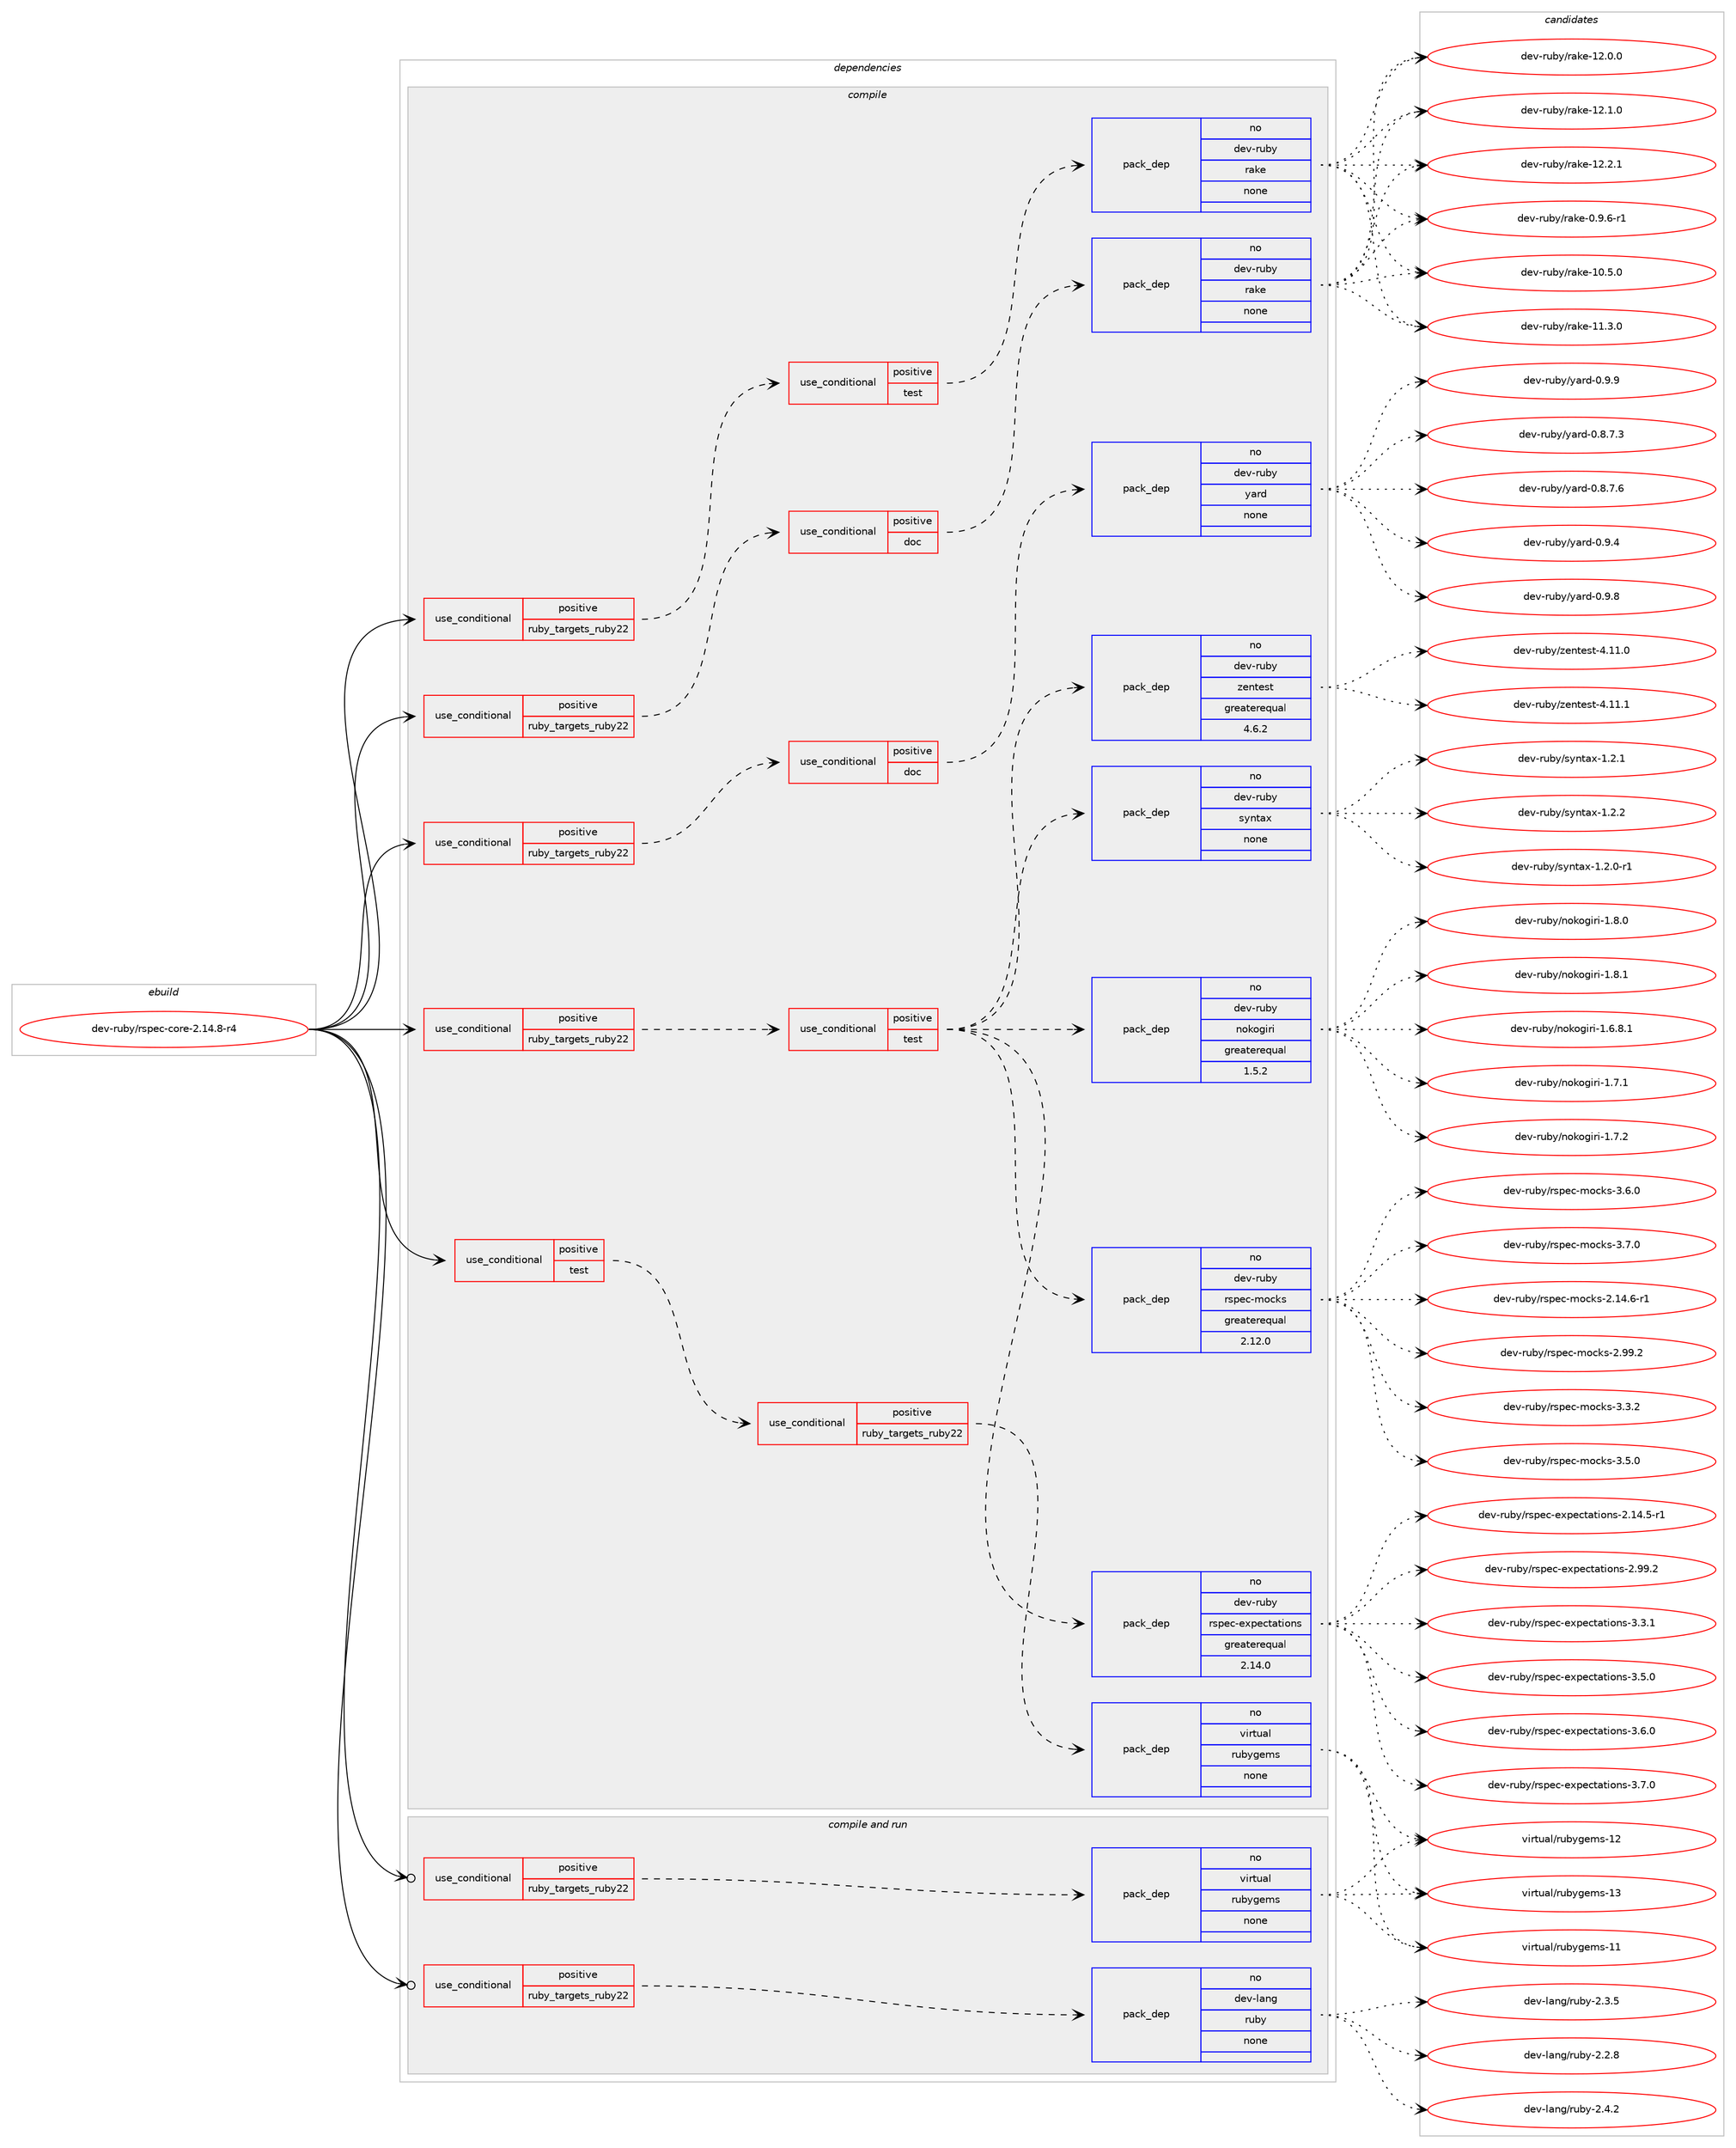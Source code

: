 digraph prolog {

# *************
# Graph options
# *************

newrank=true;
concentrate=true;
compound=true;
graph [rankdir=LR,fontname=Helvetica,fontsize=10,ranksep=1.5];#, ranksep=2.5, nodesep=0.2];
edge  [arrowhead=vee];
node  [fontname=Helvetica,fontsize=10];

# **********
# The ebuild
# **********

subgraph cluster_leftcol {
color=gray;
rank=same;
label=<<i>ebuild</i>>;
id [label="dev-ruby/rspec-core-2.14.8-r4", color=red, width=4, href="../dev-ruby/rspec-core-2.14.8-r4.svg"];
}

# ****************
# The dependencies
# ****************

subgraph cluster_midcol {
color=gray;
label=<<i>dependencies</i>>;
subgraph cluster_compile {
fillcolor="#eeeeee";
style=filled;
label=<<i>compile</i>>;
subgraph cond69588 {
dependency263534 [label=<<TABLE BORDER="0" CELLBORDER="1" CELLSPACING="0" CELLPADDING="4"><TR><TD ROWSPAN="3" CELLPADDING="10">use_conditional</TD></TR><TR><TD>positive</TD></TR><TR><TD>ruby_targets_ruby22</TD></TR></TABLE>>, shape=none, color=red];
subgraph cond69589 {
dependency263535 [label=<<TABLE BORDER="0" CELLBORDER="1" CELLSPACING="0" CELLPADDING="4"><TR><TD ROWSPAN="3" CELLPADDING="10">use_conditional</TD></TR><TR><TD>positive</TD></TR><TR><TD>doc</TD></TR></TABLE>>, shape=none, color=red];
subgraph pack189832 {
dependency263536 [label=<<TABLE BORDER="0" CELLBORDER="1" CELLSPACING="0" CELLPADDING="4" WIDTH="220"><TR><TD ROWSPAN="6" CELLPADDING="30">pack_dep</TD></TR><TR><TD WIDTH="110">no</TD></TR><TR><TD>dev-ruby</TD></TR><TR><TD>rake</TD></TR><TR><TD>none</TD></TR><TR><TD></TD></TR></TABLE>>, shape=none, color=blue];
}
dependency263535:e -> dependency263536:w [weight=20,style="dashed",arrowhead="vee"];
}
dependency263534:e -> dependency263535:w [weight=20,style="dashed",arrowhead="vee"];
}
id:e -> dependency263534:w [weight=20,style="solid",arrowhead="vee"];
subgraph cond69590 {
dependency263537 [label=<<TABLE BORDER="0" CELLBORDER="1" CELLSPACING="0" CELLPADDING="4"><TR><TD ROWSPAN="3" CELLPADDING="10">use_conditional</TD></TR><TR><TD>positive</TD></TR><TR><TD>ruby_targets_ruby22</TD></TR></TABLE>>, shape=none, color=red];
subgraph cond69591 {
dependency263538 [label=<<TABLE BORDER="0" CELLBORDER="1" CELLSPACING="0" CELLPADDING="4"><TR><TD ROWSPAN="3" CELLPADDING="10">use_conditional</TD></TR><TR><TD>positive</TD></TR><TR><TD>doc</TD></TR></TABLE>>, shape=none, color=red];
subgraph pack189833 {
dependency263539 [label=<<TABLE BORDER="0" CELLBORDER="1" CELLSPACING="0" CELLPADDING="4" WIDTH="220"><TR><TD ROWSPAN="6" CELLPADDING="30">pack_dep</TD></TR><TR><TD WIDTH="110">no</TD></TR><TR><TD>dev-ruby</TD></TR><TR><TD>yard</TD></TR><TR><TD>none</TD></TR><TR><TD></TD></TR></TABLE>>, shape=none, color=blue];
}
dependency263538:e -> dependency263539:w [weight=20,style="dashed",arrowhead="vee"];
}
dependency263537:e -> dependency263538:w [weight=20,style="dashed",arrowhead="vee"];
}
id:e -> dependency263537:w [weight=20,style="solid",arrowhead="vee"];
subgraph cond69592 {
dependency263540 [label=<<TABLE BORDER="0" CELLBORDER="1" CELLSPACING="0" CELLPADDING="4"><TR><TD ROWSPAN="3" CELLPADDING="10">use_conditional</TD></TR><TR><TD>positive</TD></TR><TR><TD>ruby_targets_ruby22</TD></TR></TABLE>>, shape=none, color=red];
subgraph cond69593 {
dependency263541 [label=<<TABLE BORDER="0" CELLBORDER="1" CELLSPACING="0" CELLPADDING="4"><TR><TD ROWSPAN="3" CELLPADDING="10">use_conditional</TD></TR><TR><TD>positive</TD></TR><TR><TD>test</TD></TR></TABLE>>, shape=none, color=red];
subgraph pack189834 {
dependency263542 [label=<<TABLE BORDER="0" CELLBORDER="1" CELLSPACING="0" CELLPADDING="4" WIDTH="220"><TR><TD ROWSPAN="6" CELLPADDING="30">pack_dep</TD></TR><TR><TD WIDTH="110">no</TD></TR><TR><TD>dev-ruby</TD></TR><TR><TD>nokogiri</TD></TR><TR><TD>greaterequal</TD></TR><TR><TD>1.5.2</TD></TR></TABLE>>, shape=none, color=blue];
}
dependency263541:e -> dependency263542:w [weight=20,style="dashed",arrowhead="vee"];
subgraph pack189835 {
dependency263543 [label=<<TABLE BORDER="0" CELLBORDER="1" CELLSPACING="0" CELLPADDING="4" WIDTH="220"><TR><TD ROWSPAN="6" CELLPADDING="30">pack_dep</TD></TR><TR><TD WIDTH="110">no</TD></TR><TR><TD>dev-ruby</TD></TR><TR><TD>syntax</TD></TR><TR><TD>none</TD></TR><TR><TD></TD></TR></TABLE>>, shape=none, color=blue];
}
dependency263541:e -> dependency263543:w [weight=20,style="dashed",arrowhead="vee"];
subgraph pack189836 {
dependency263544 [label=<<TABLE BORDER="0" CELLBORDER="1" CELLSPACING="0" CELLPADDING="4" WIDTH="220"><TR><TD ROWSPAN="6" CELLPADDING="30">pack_dep</TD></TR><TR><TD WIDTH="110">no</TD></TR><TR><TD>dev-ruby</TD></TR><TR><TD>zentest</TD></TR><TR><TD>greaterequal</TD></TR><TR><TD>4.6.2</TD></TR></TABLE>>, shape=none, color=blue];
}
dependency263541:e -> dependency263544:w [weight=20,style="dashed",arrowhead="vee"];
subgraph pack189837 {
dependency263545 [label=<<TABLE BORDER="0" CELLBORDER="1" CELLSPACING="0" CELLPADDING="4" WIDTH="220"><TR><TD ROWSPAN="6" CELLPADDING="30">pack_dep</TD></TR><TR><TD WIDTH="110">no</TD></TR><TR><TD>dev-ruby</TD></TR><TR><TD>rspec-expectations</TD></TR><TR><TD>greaterequal</TD></TR><TR><TD>2.14.0</TD></TR></TABLE>>, shape=none, color=blue];
}
dependency263541:e -> dependency263545:w [weight=20,style="dashed",arrowhead="vee"];
subgraph pack189838 {
dependency263546 [label=<<TABLE BORDER="0" CELLBORDER="1" CELLSPACING="0" CELLPADDING="4" WIDTH="220"><TR><TD ROWSPAN="6" CELLPADDING="30">pack_dep</TD></TR><TR><TD WIDTH="110">no</TD></TR><TR><TD>dev-ruby</TD></TR><TR><TD>rspec-mocks</TD></TR><TR><TD>greaterequal</TD></TR><TR><TD>2.12.0</TD></TR></TABLE>>, shape=none, color=blue];
}
dependency263541:e -> dependency263546:w [weight=20,style="dashed",arrowhead="vee"];
}
dependency263540:e -> dependency263541:w [weight=20,style="dashed",arrowhead="vee"];
}
id:e -> dependency263540:w [weight=20,style="solid",arrowhead="vee"];
subgraph cond69594 {
dependency263547 [label=<<TABLE BORDER="0" CELLBORDER="1" CELLSPACING="0" CELLPADDING="4"><TR><TD ROWSPAN="3" CELLPADDING="10">use_conditional</TD></TR><TR><TD>positive</TD></TR><TR><TD>ruby_targets_ruby22</TD></TR></TABLE>>, shape=none, color=red];
subgraph cond69595 {
dependency263548 [label=<<TABLE BORDER="0" CELLBORDER="1" CELLSPACING="0" CELLPADDING="4"><TR><TD ROWSPAN="3" CELLPADDING="10">use_conditional</TD></TR><TR><TD>positive</TD></TR><TR><TD>test</TD></TR></TABLE>>, shape=none, color=red];
subgraph pack189839 {
dependency263549 [label=<<TABLE BORDER="0" CELLBORDER="1" CELLSPACING="0" CELLPADDING="4" WIDTH="220"><TR><TD ROWSPAN="6" CELLPADDING="30">pack_dep</TD></TR><TR><TD WIDTH="110">no</TD></TR><TR><TD>dev-ruby</TD></TR><TR><TD>rake</TD></TR><TR><TD>none</TD></TR><TR><TD></TD></TR></TABLE>>, shape=none, color=blue];
}
dependency263548:e -> dependency263549:w [weight=20,style="dashed",arrowhead="vee"];
}
dependency263547:e -> dependency263548:w [weight=20,style="dashed",arrowhead="vee"];
}
id:e -> dependency263547:w [weight=20,style="solid",arrowhead="vee"];
subgraph cond69596 {
dependency263550 [label=<<TABLE BORDER="0" CELLBORDER="1" CELLSPACING="0" CELLPADDING="4"><TR><TD ROWSPAN="3" CELLPADDING="10">use_conditional</TD></TR><TR><TD>positive</TD></TR><TR><TD>test</TD></TR></TABLE>>, shape=none, color=red];
subgraph cond69597 {
dependency263551 [label=<<TABLE BORDER="0" CELLBORDER="1" CELLSPACING="0" CELLPADDING="4"><TR><TD ROWSPAN="3" CELLPADDING="10">use_conditional</TD></TR><TR><TD>positive</TD></TR><TR><TD>ruby_targets_ruby22</TD></TR></TABLE>>, shape=none, color=red];
subgraph pack189840 {
dependency263552 [label=<<TABLE BORDER="0" CELLBORDER="1" CELLSPACING="0" CELLPADDING="4" WIDTH="220"><TR><TD ROWSPAN="6" CELLPADDING="30">pack_dep</TD></TR><TR><TD WIDTH="110">no</TD></TR><TR><TD>virtual</TD></TR><TR><TD>rubygems</TD></TR><TR><TD>none</TD></TR><TR><TD></TD></TR></TABLE>>, shape=none, color=blue];
}
dependency263551:e -> dependency263552:w [weight=20,style="dashed",arrowhead="vee"];
}
dependency263550:e -> dependency263551:w [weight=20,style="dashed",arrowhead="vee"];
}
id:e -> dependency263550:w [weight=20,style="solid",arrowhead="vee"];
}
subgraph cluster_compileandrun {
fillcolor="#eeeeee";
style=filled;
label=<<i>compile and run</i>>;
subgraph cond69598 {
dependency263553 [label=<<TABLE BORDER="0" CELLBORDER="1" CELLSPACING="0" CELLPADDING="4"><TR><TD ROWSPAN="3" CELLPADDING="10">use_conditional</TD></TR><TR><TD>positive</TD></TR><TR><TD>ruby_targets_ruby22</TD></TR></TABLE>>, shape=none, color=red];
subgraph pack189841 {
dependency263554 [label=<<TABLE BORDER="0" CELLBORDER="1" CELLSPACING="0" CELLPADDING="4" WIDTH="220"><TR><TD ROWSPAN="6" CELLPADDING="30">pack_dep</TD></TR><TR><TD WIDTH="110">no</TD></TR><TR><TD>dev-lang</TD></TR><TR><TD>ruby</TD></TR><TR><TD>none</TD></TR><TR><TD></TD></TR></TABLE>>, shape=none, color=blue];
}
dependency263553:e -> dependency263554:w [weight=20,style="dashed",arrowhead="vee"];
}
id:e -> dependency263553:w [weight=20,style="solid",arrowhead="odotvee"];
subgraph cond69599 {
dependency263555 [label=<<TABLE BORDER="0" CELLBORDER="1" CELLSPACING="0" CELLPADDING="4"><TR><TD ROWSPAN="3" CELLPADDING="10">use_conditional</TD></TR><TR><TD>positive</TD></TR><TR><TD>ruby_targets_ruby22</TD></TR></TABLE>>, shape=none, color=red];
subgraph pack189842 {
dependency263556 [label=<<TABLE BORDER="0" CELLBORDER="1" CELLSPACING="0" CELLPADDING="4" WIDTH="220"><TR><TD ROWSPAN="6" CELLPADDING="30">pack_dep</TD></TR><TR><TD WIDTH="110">no</TD></TR><TR><TD>virtual</TD></TR><TR><TD>rubygems</TD></TR><TR><TD>none</TD></TR><TR><TD></TD></TR></TABLE>>, shape=none, color=blue];
}
dependency263555:e -> dependency263556:w [weight=20,style="dashed",arrowhead="vee"];
}
id:e -> dependency263555:w [weight=20,style="solid",arrowhead="odotvee"];
}
subgraph cluster_run {
fillcolor="#eeeeee";
style=filled;
label=<<i>run</i>>;
}
}

# **************
# The candidates
# **************

subgraph cluster_choices {
rank=same;
color=gray;
label=<<i>candidates</i>>;

subgraph choice189832 {
color=black;
nodesep=1;
choice100101118451141179812147114971071014548465746544511449 [label="dev-ruby/rake-0.9.6-r1", color=red, width=4,href="../dev-ruby/rake-0.9.6-r1.svg"];
choice1001011184511411798121471149710710145494846534648 [label="dev-ruby/rake-10.5.0", color=red, width=4,href="../dev-ruby/rake-10.5.0.svg"];
choice1001011184511411798121471149710710145494946514648 [label="dev-ruby/rake-11.3.0", color=red, width=4,href="../dev-ruby/rake-11.3.0.svg"];
choice1001011184511411798121471149710710145495046484648 [label="dev-ruby/rake-12.0.0", color=red, width=4,href="../dev-ruby/rake-12.0.0.svg"];
choice1001011184511411798121471149710710145495046494648 [label="dev-ruby/rake-12.1.0", color=red, width=4,href="../dev-ruby/rake-12.1.0.svg"];
choice1001011184511411798121471149710710145495046504649 [label="dev-ruby/rake-12.2.1", color=red, width=4,href="../dev-ruby/rake-12.2.1.svg"];
dependency263536:e -> choice100101118451141179812147114971071014548465746544511449:w [style=dotted,weight="100"];
dependency263536:e -> choice1001011184511411798121471149710710145494846534648:w [style=dotted,weight="100"];
dependency263536:e -> choice1001011184511411798121471149710710145494946514648:w [style=dotted,weight="100"];
dependency263536:e -> choice1001011184511411798121471149710710145495046484648:w [style=dotted,weight="100"];
dependency263536:e -> choice1001011184511411798121471149710710145495046494648:w [style=dotted,weight="100"];
dependency263536:e -> choice1001011184511411798121471149710710145495046504649:w [style=dotted,weight="100"];
}
subgraph choice189833 {
color=black;
nodesep=1;
choice100101118451141179812147121971141004548465646554651 [label="dev-ruby/yard-0.8.7.3", color=red, width=4,href="../dev-ruby/yard-0.8.7.3.svg"];
choice100101118451141179812147121971141004548465646554654 [label="dev-ruby/yard-0.8.7.6", color=red, width=4,href="../dev-ruby/yard-0.8.7.6.svg"];
choice10010111845114117981214712197114100454846574652 [label="dev-ruby/yard-0.9.4", color=red, width=4,href="../dev-ruby/yard-0.9.4.svg"];
choice10010111845114117981214712197114100454846574656 [label="dev-ruby/yard-0.9.8", color=red, width=4,href="../dev-ruby/yard-0.9.8.svg"];
choice10010111845114117981214712197114100454846574657 [label="dev-ruby/yard-0.9.9", color=red, width=4,href="../dev-ruby/yard-0.9.9.svg"];
dependency263539:e -> choice100101118451141179812147121971141004548465646554651:w [style=dotted,weight="100"];
dependency263539:e -> choice100101118451141179812147121971141004548465646554654:w [style=dotted,weight="100"];
dependency263539:e -> choice10010111845114117981214712197114100454846574652:w [style=dotted,weight="100"];
dependency263539:e -> choice10010111845114117981214712197114100454846574656:w [style=dotted,weight="100"];
dependency263539:e -> choice10010111845114117981214712197114100454846574657:w [style=dotted,weight="100"];
}
subgraph choice189834 {
color=black;
nodesep=1;
choice1001011184511411798121471101111071111031051141054549465446564649 [label="dev-ruby/nokogiri-1.6.8.1", color=red, width=4,href="../dev-ruby/nokogiri-1.6.8.1.svg"];
choice100101118451141179812147110111107111103105114105454946554649 [label="dev-ruby/nokogiri-1.7.1", color=red, width=4,href="../dev-ruby/nokogiri-1.7.1.svg"];
choice100101118451141179812147110111107111103105114105454946554650 [label="dev-ruby/nokogiri-1.7.2", color=red, width=4,href="../dev-ruby/nokogiri-1.7.2.svg"];
choice100101118451141179812147110111107111103105114105454946564648 [label="dev-ruby/nokogiri-1.8.0", color=red, width=4,href="../dev-ruby/nokogiri-1.8.0.svg"];
choice100101118451141179812147110111107111103105114105454946564649 [label="dev-ruby/nokogiri-1.8.1", color=red, width=4,href="../dev-ruby/nokogiri-1.8.1.svg"];
dependency263542:e -> choice1001011184511411798121471101111071111031051141054549465446564649:w [style=dotted,weight="100"];
dependency263542:e -> choice100101118451141179812147110111107111103105114105454946554649:w [style=dotted,weight="100"];
dependency263542:e -> choice100101118451141179812147110111107111103105114105454946554650:w [style=dotted,weight="100"];
dependency263542:e -> choice100101118451141179812147110111107111103105114105454946564648:w [style=dotted,weight="100"];
dependency263542:e -> choice100101118451141179812147110111107111103105114105454946564649:w [style=dotted,weight="100"];
}
subgraph choice189835 {
color=black;
nodesep=1;
choice100101118451141179812147115121110116971204549465046484511449 [label="dev-ruby/syntax-1.2.0-r1", color=red, width=4,href="../dev-ruby/syntax-1.2.0-r1.svg"];
choice10010111845114117981214711512111011697120454946504649 [label="dev-ruby/syntax-1.2.1", color=red, width=4,href="../dev-ruby/syntax-1.2.1.svg"];
choice10010111845114117981214711512111011697120454946504650 [label="dev-ruby/syntax-1.2.2", color=red, width=4,href="../dev-ruby/syntax-1.2.2.svg"];
dependency263543:e -> choice100101118451141179812147115121110116971204549465046484511449:w [style=dotted,weight="100"];
dependency263543:e -> choice10010111845114117981214711512111011697120454946504649:w [style=dotted,weight="100"];
dependency263543:e -> choice10010111845114117981214711512111011697120454946504650:w [style=dotted,weight="100"];
}
subgraph choice189836 {
color=black;
nodesep=1;
choice10010111845114117981214712210111011610111511645524649494648 [label="dev-ruby/zentest-4.11.0", color=red, width=4,href="../dev-ruby/zentest-4.11.0.svg"];
choice10010111845114117981214712210111011610111511645524649494649 [label="dev-ruby/zentest-4.11.1", color=red, width=4,href="../dev-ruby/zentest-4.11.1.svg"];
dependency263544:e -> choice10010111845114117981214712210111011610111511645524649494648:w [style=dotted,weight="100"];
dependency263544:e -> choice10010111845114117981214712210111011610111511645524649494649:w [style=dotted,weight="100"];
}
subgraph choice189837 {
color=black;
nodesep=1;
choice10010111845114117981214711411511210199451011201121019911697116105111110115455046495246534511449 [label="dev-ruby/rspec-expectations-2.14.5-r1", color=red, width=4,href="../dev-ruby/rspec-expectations-2.14.5-r1.svg"];
choice1001011184511411798121471141151121019945101120112101991169711610511111011545504657574650 [label="dev-ruby/rspec-expectations-2.99.2", color=red, width=4,href="../dev-ruby/rspec-expectations-2.99.2.svg"];
choice10010111845114117981214711411511210199451011201121019911697116105111110115455146514649 [label="dev-ruby/rspec-expectations-3.3.1", color=red, width=4,href="../dev-ruby/rspec-expectations-3.3.1.svg"];
choice10010111845114117981214711411511210199451011201121019911697116105111110115455146534648 [label="dev-ruby/rspec-expectations-3.5.0", color=red, width=4,href="../dev-ruby/rspec-expectations-3.5.0.svg"];
choice10010111845114117981214711411511210199451011201121019911697116105111110115455146544648 [label="dev-ruby/rspec-expectations-3.6.0", color=red, width=4,href="../dev-ruby/rspec-expectations-3.6.0.svg"];
choice10010111845114117981214711411511210199451011201121019911697116105111110115455146554648 [label="dev-ruby/rspec-expectations-3.7.0", color=red, width=4,href="../dev-ruby/rspec-expectations-3.7.0.svg"];
dependency263545:e -> choice10010111845114117981214711411511210199451011201121019911697116105111110115455046495246534511449:w [style=dotted,weight="100"];
dependency263545:e -> choice1001011184511411798121471141151121019945101120112101991169711610511111011545504657574650:w [style=dotted,weight="100"];
dependency263545:e -> choice10010111845114117981214711411511210199451011201121019911697116105111110115455146514649:w [style=dotted,weight="100"];
dependency263545:e -> choice10010111845114117981214711411511210199451011201121019911697116105111110115455146534648:w [style=dotted,weight="100"];
dependency263545:e -> choice10010111845114117981214711411511210199451011201121019911697116105111110115455146544648:w [style=dotted,weight="100"];
dependency263545:e -> choice10010111845114117981214711411511210199451011201121019911697116105111110115455146554648:w [style=dotted,weight="100"];
}
subgraph choice189838 {
color=black;
nodesep=1;
choice100101118451141179812147114115112101994510911199107115455046495246544511449 [label="dev-ruby/rspec-mocks-2.14.6-r1", color=red, width=4,href="../dev-ruby/rspec-mocks-2.14.6-r1.svg"];
choice10010111845114117981214711411511210199451091119910711545504657574650 [label="dev-ruby/rspec-mocks-2.99.2", color=red, width=4,href="../dev-ruby/rspec-mocks-2.99.2.svg"];
choice100101118451141179812147114115112101994510911199107115455146514650 [label="dev-ruby/rspec-mocks-3.3.2", color=red, width=4,href="../dev-ruby/rspec-mocks-3.3.2.svg"];
choice100101118451141179812147114115112101994510911199107115455146534648 [label="dev-ruby/rspec-mocks-3.5.0", color=red, width=4,href="../dev-ruby/rspec-mocks-3.5.0.svg"];
choice100101118451141179812147114115112101994510911199107115455146544648 [label="dev-ruby/rspec-mocks-3.6.0", color=red, width=4,href="../dev-ruby/rspec-mocks-3.6.0.svg"];
choice100101118451141179812147114115112101994510911199107115455146554648 [label="dev-ruby/rspec-mocks-3.7.0", color=red, width=4,href="../dev-ruby/rspec-mocks-3.7.0.svg"];
dependency263546:e -> choice100101118451141179812147114115112101994510911199107115455046495246544511449:w [style=dotted,weight="100"];
dependency263546:e -> choice10010111845114117981214711411511210199451091119910711545504657574650:w [style=dotted,weight="100"];
dependency263546:e -> choice100101118451141179812147114115112101994510911199107115455146514650:w [style=dotted,weight="100"];
dependency263546:e -> choice100101118451141179812147114115112101994510911199107115455146534648:w [style=dotted,weight="100"];
dependency263546:e -> choice100101118451141179812147114115112101994510911199107115455146544648:w [style=dotted,weight="100"];
dependency263546:e -> choice100101118451141179812147114115112101994510911199107115455146554648:w [style=dotted,weight="100"];
}
subgraph choice189839 {
color=black;
nodesep=1;
choice100101118451141179812147114971071014548465746544511449 [label="dev-ruby/rake-0.9.6-r1", color=red, width=4,href="../dev-ruby/rake-0.9.6-r1.svg"];
choice1001011184511411798121471149710710145494846534648 [label="dev-ruby/rake-10.5.0", color=red, width=4,href="../dev-ruby/rake-10.5.0.svg"];
choice1001011184511411798121471149710710145494946514648 [label="dev-ruby/rake-11.3.0", color=red, width=4,href="../dev-ruby/rake-11.3.0.svg"];
choice1001011184511411798121471149710710145495046484648 [label="dev-ruby/rake-12.0.0", color=red, width=4,href="../dev-ruby/rake-12.0.0.svg"];
choice1001011184511411798121471149710710145495046494648 [label="dev-ruby/rake-12.1.0", color=red, width=4,href="../dev-ruby/rake-12.1.0.svg"];
choice1001011184511411798121471149710710145495046504649 [label="dev-ruby/rake-12.2.1", color=red, width=4,href="../dev-ruby/rake-12.2.1.svg"];
dependency263549:e -> choice100101118451141179812147114971071014548465746544511449:w [style=dotted,weight="100"];
dependency263549:e -> choice1001011184511411798121471149710710145494846534648:w [style=dotted,weight="100"];
dependency263549:e -> choice1001011184511411798121471149710710145494946514648:w [style=dotted,weight="100"];
dependency263549:e -> choice1001011184511411798121471149710710145495046484648:w [style=dotted,weight="100"];
dependency263549:e -> choice1001011184511411798121471149710710145495046494648:w [style=dotted,weight="100"];
dependency263549:e -> choice1001011184511411798121471149710710145495046504649:w [style=dotted,weight="100"];
}
subgraph choice189840 {
color=black;
nodesep=1;
choice118105114116117971084711411798121103101109115454949 [label="virtual/rubygems-11", color=red, width=4,href="../virtual/rubygems-11.svg"];
choice118105114116117971084711411798121103101109115454950 [label="virtual/rubygems-12", color=red, width=4,href="../virtual/rubygems-12.svg"];
choice118105114116117971084711411798121103101109115454951 [label="virtual/rubygems-13", color=red, width=4,href="../virtual/rubygems-13.svg"];
dependency263552:e -> choice118105114116117971084711411798121103101109115454949:w [style=dotted,weight="100"];
dependency263552:e -> choice118105114116117971084711411798121103101109115454950:w [style=dotted,weight="100"];
dependency263552:e -> choice118105114116117971084711411798121103101109115454951:w [style=dotted,weight="100"];
}
subgraph choice189841 {
color=black;
nodesep=1;
choice10010111845108971101034711411798121455046504656 [label="dev-lang/ruby-2.2.8", color=red, width=4,href="../dev-lang/ruby-2.2.8.svg"];
choice10010111845108971101034711411798121455046514653 [label="dev-lang/ruby-2.3.5", color=red, width=4,href="../dev-lang/ruby-2.3.5.svg"];
choice10010111845108971101034711411798121455046524650 [label="dev-lang/ruby-2.4.2", color=red, width=4,href="../dev-lang/ruby-2.4.2.svg"];
dependency263554:e -> choice10010111845108971101034711411798121455046504656:w [style=dotted,weight="100"];
dependency263554:e -> choice10010111845108971101034711411798121455046514653:w [style=dotted,weight="100"];
dependency263554:e -> choice10010111845108971101034711411798121455046524650:w [style=dotted,weight="100"];
}
subgraph choice189842 {
color=black;
nodesep=1;
choice118105114116117971084711411798121103101109115454949 [label="virtual/rubygems-11", color=red, width=4,href="../virtual/rubygems-11.svg"];
choice118105114116117971084711411798121103101109115454950 [label="virtual/rubygems-12", color=red, width=4,href="../virtual/rubygems-12.svg"];
choice118105114116117971084711411798121103101109115454951 [label="virtual/rubygems-13", color=red, width=4,href="../virtual/rubygems-13.svg"];
dependency263556:e -> choice118105114116117971084711411798121103101109115454949:w [style=dotted,weight="100"];
dependency263556:e -> choice118105114116117971084711411798121103101109115454950:w [style=dotted,weight="100"];
dependency263556:e -> choice118105114116117971084711411798121103101109115454951:w [style=dotted,weight="100"];
}
}

}
